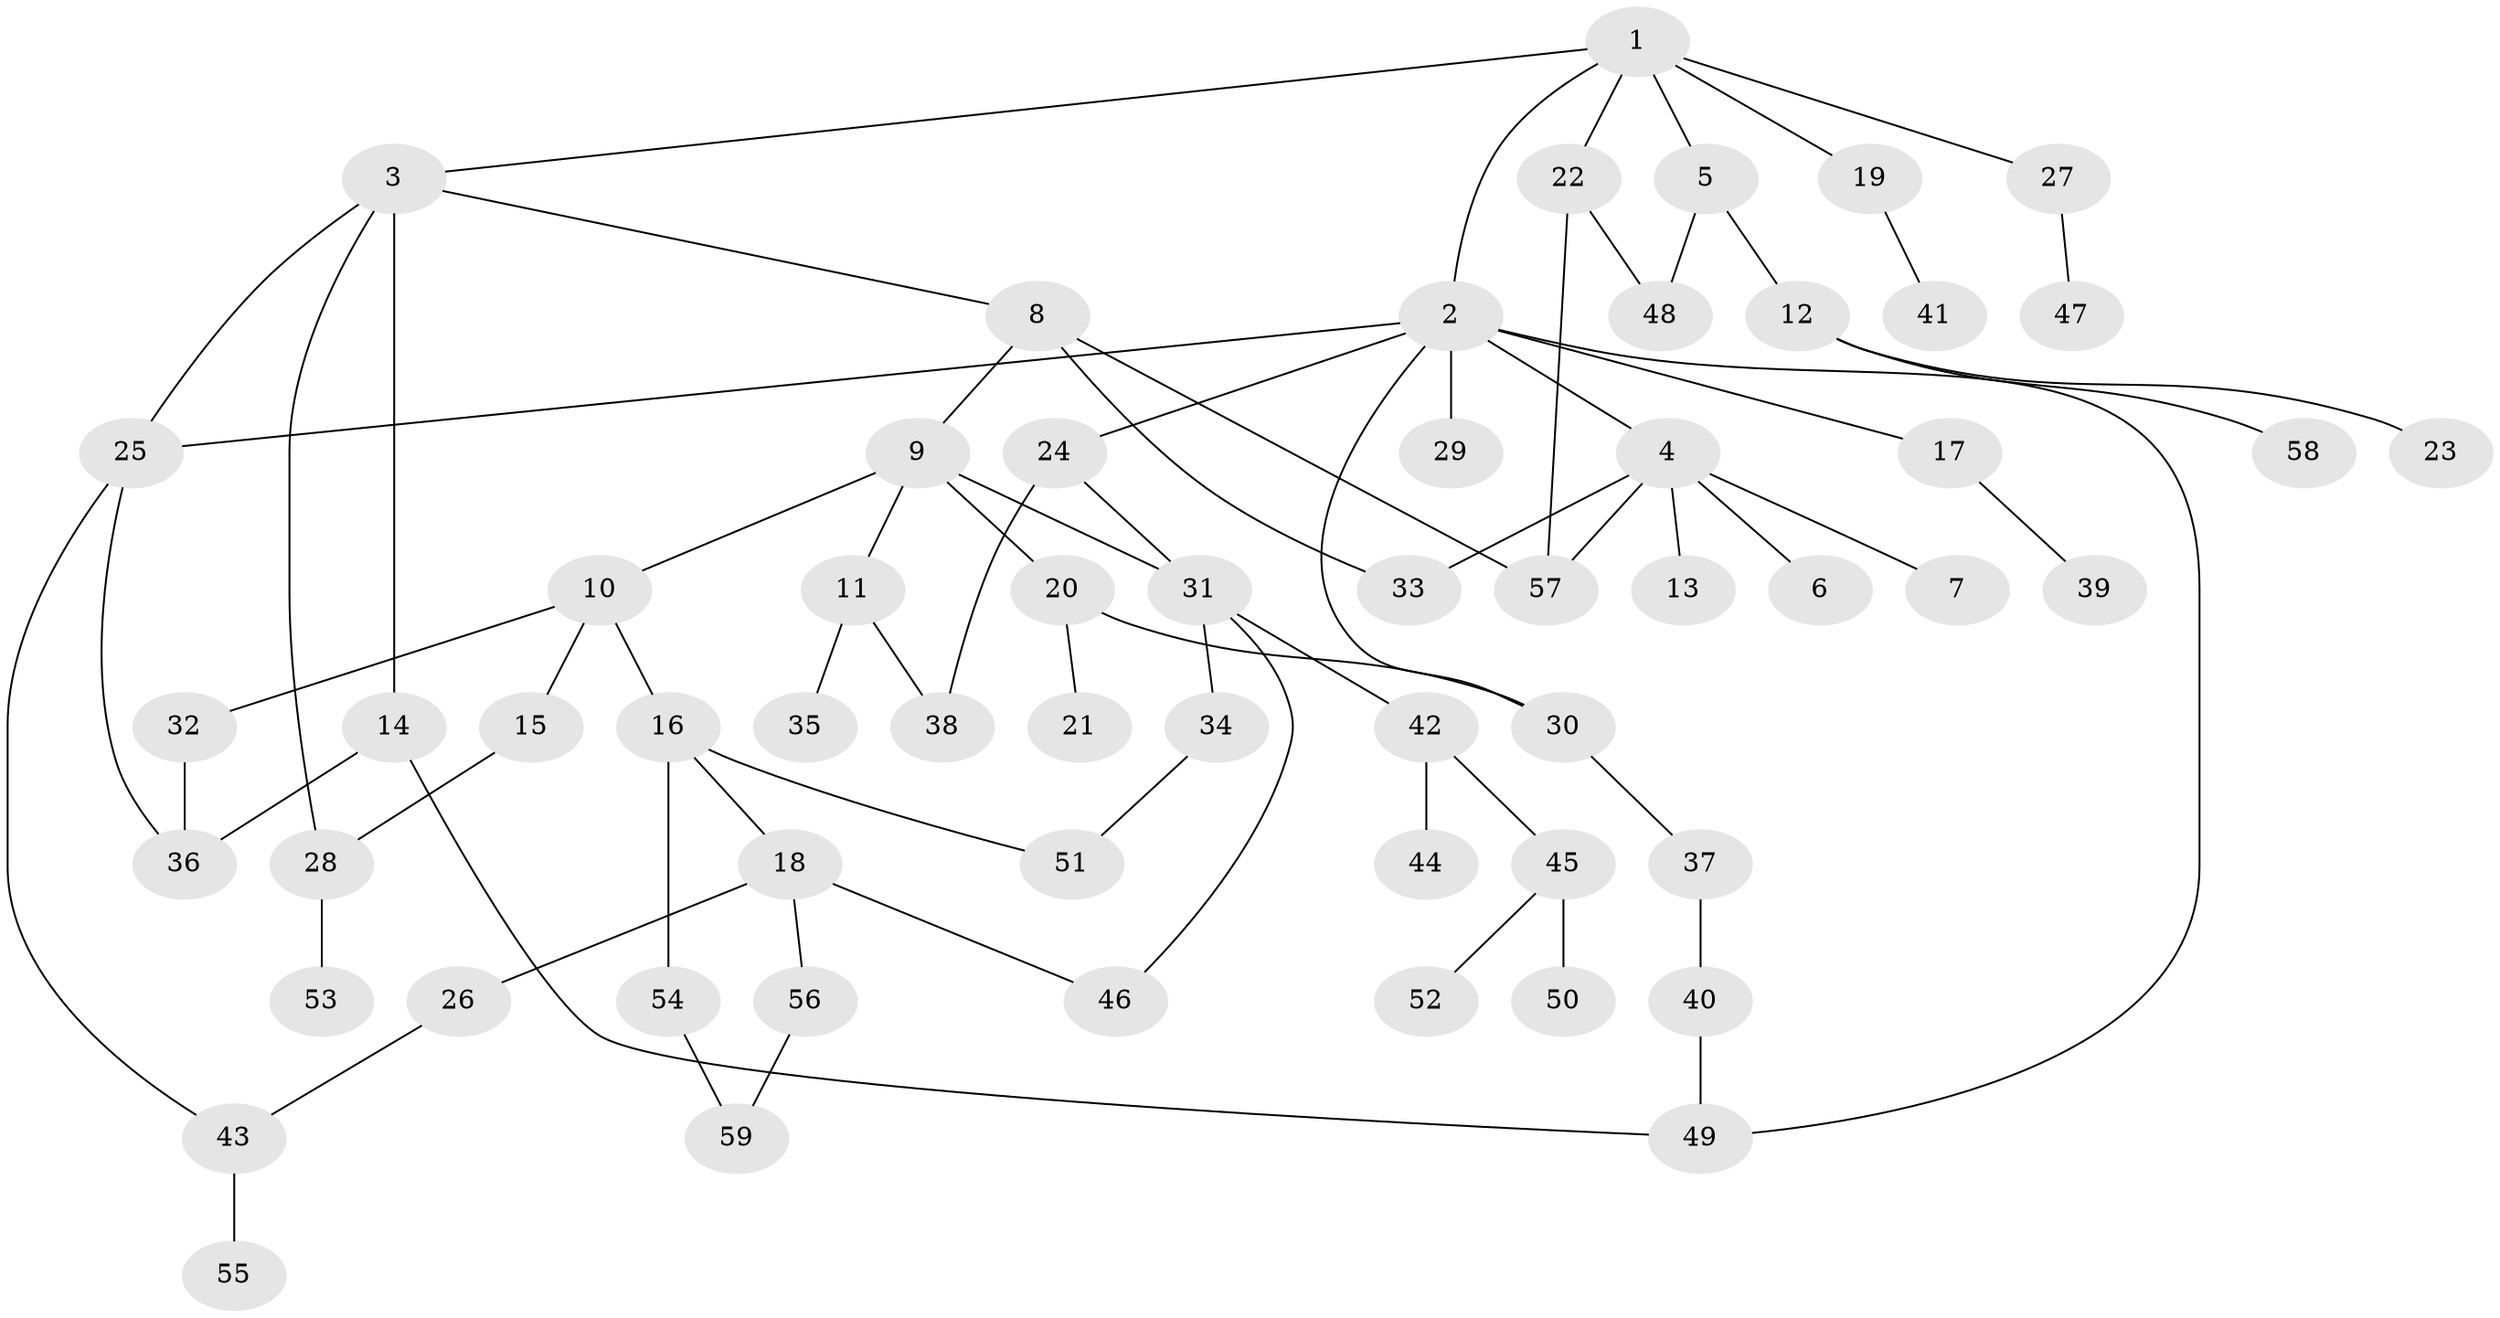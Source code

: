 // Generated by graph-tools (version 1.1) at 2025/25/03/09/25 03:25:35]
// undirected, 59 vertices, 75 edges
graph export_dot {
graph [start="1"]
  node [color=gray90,style=filled];
  1;
  2;
  3;
  4;
  5;
  6;
  7;
  8;
  9;
  10;
  11;
  12;
  13;
  14;
  15;
  16;
  17;
  18;
  19;
  20;
  21;
  22;
  23;
  24;
  25;
  26;
  27;
  28;
  29;
  30;
  31;
  32;
  33;
  34;
  35;
  36;
  37;
  38;
  39;
  40;
  41;
  42;
  43;
  44;
  45;
  46;
  47;
  48;
  49;
  50;
  51;
  52;
  53;
  54;
  55;
  56;
  57;
  58;
  59;
  1 -- 2;
  1 -- 3;
  1 -- 5;
  1 -- 19;
  1 -- 22;
  1 -- 27;
  2 -- 4;
  2 -- 17;
  2 -- 24;
  2 -- 25;
  2 -- 29;
  2 -- 49;
  2 -- 30;
  3 -- 8;
  3 -- 14;
  3 -- 25;
  3 -- 28;
  4 -- 6;
  4 -- 7;
  4 -- 13;
  4 -- 57;
  4 -- 33;
  5 -- 12;
  5 -- 48;
  8 -- 9;
  8 -- 33;
  8 -- 57;
  9 -- 10;
  9 -- 11;
  9 -- 20;
  9 -- 31;
  10 -- 15;
  10 -- 16;
  10 -- 32;
  11 -- 35;
  11 -- 38;
  12 -- 23;
  12 -- 58;
  14 -- 49;
  14 -- 36;
  15 -- 28;
  16 -- 18;
  16 -- 51;
  16 -- 54;
  17 -- 39;
  18 -- 26;
  18 -- 56;
  18 -- 46;
  19 -- 41;
  20 -- 21;
  20 -- 30;
  22 -- 48;
  22 -- 57;
  24 -- 38;
  24 -- 31;
  25 -- 43;
  25 -- 36;
  26 -- 43;
  27 -- 47;
  28 -- 53;
  30 -- 37;
  31 -- 34;
  31 -- 42;
  31 -- 46;
  32 -- 36;
  34 -- 51;
  37 -- 40;
  40 -- 49;
  42 -- 44;
  42 -- 45;
  43 -- 55;
  45 -- 50;
  45 -- 52;
  54 -- 59;
  56 -- 59;
}
